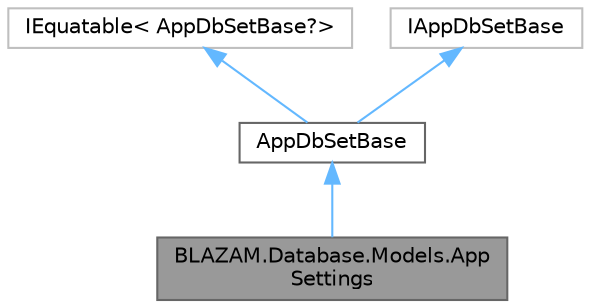 digraph "BLAZAM.Database.Models.AppSettings"
{
 // LATEX_PDF_SIZE
  bgcolor="transparent";
  edge [fontname=Helvetica,fontsize=10,labelfontname=Helvetica,labelfontsize=10];
  node [fontname=Helvetica,fontsize=10,shape=box,height=0.2,width=0.4];
  Node1 [id="Node000001",label="BLAZAM.Database.Models.App\lSettings",height=0.2,width=0.4,color="gray40", fillcolor="grey60", style="filled", fontcolor="black",tooltip="The base application settings. These are the most general settings, and application wide."];
  Node2 -> Node1 [id="edge1_Node000001_Node000002",dir="back",color="steelblue1",style="solid",tooltip=" "];
  Node2 [id="Node000002",label="AppDbSetBase",height=0.2,width=0.4,color="gray40", fillcolor="white", style="filled",URL="$class_b_l_a_z_a_m_1_1_database_1_1_models_1_1_app_db_set_base.html",tooltip="Base class that all Database Model classes should inherit."];
  Node3 -> Node2 [id="edge2_Node000002_Node000003",dir="back",color="steelblue1",style="solid",tooltip=" "];
  Node3 [id="Node000003",label="IEquatable\< AppDbSetBase?\>",height=0.2,width=0.4,color="grey75", fillcolor="white", style="filled",tooltip=" "];
  Node4 -> Node2 [id="edge3_Node000002_Node000004",dir="back",color="steelblue1",style="solid",tooltip=" "];
  Node4 [id="Node000004",label="IAppDbSetBase",height=0.2,width=0.4,color="grey75", fillcolor="white", style="filled",URL="$interface_b_l_a_z_a_m_1_1_database_1_1_models_1_1_i_app_db_set_base.html",tooltip=" "];
}
